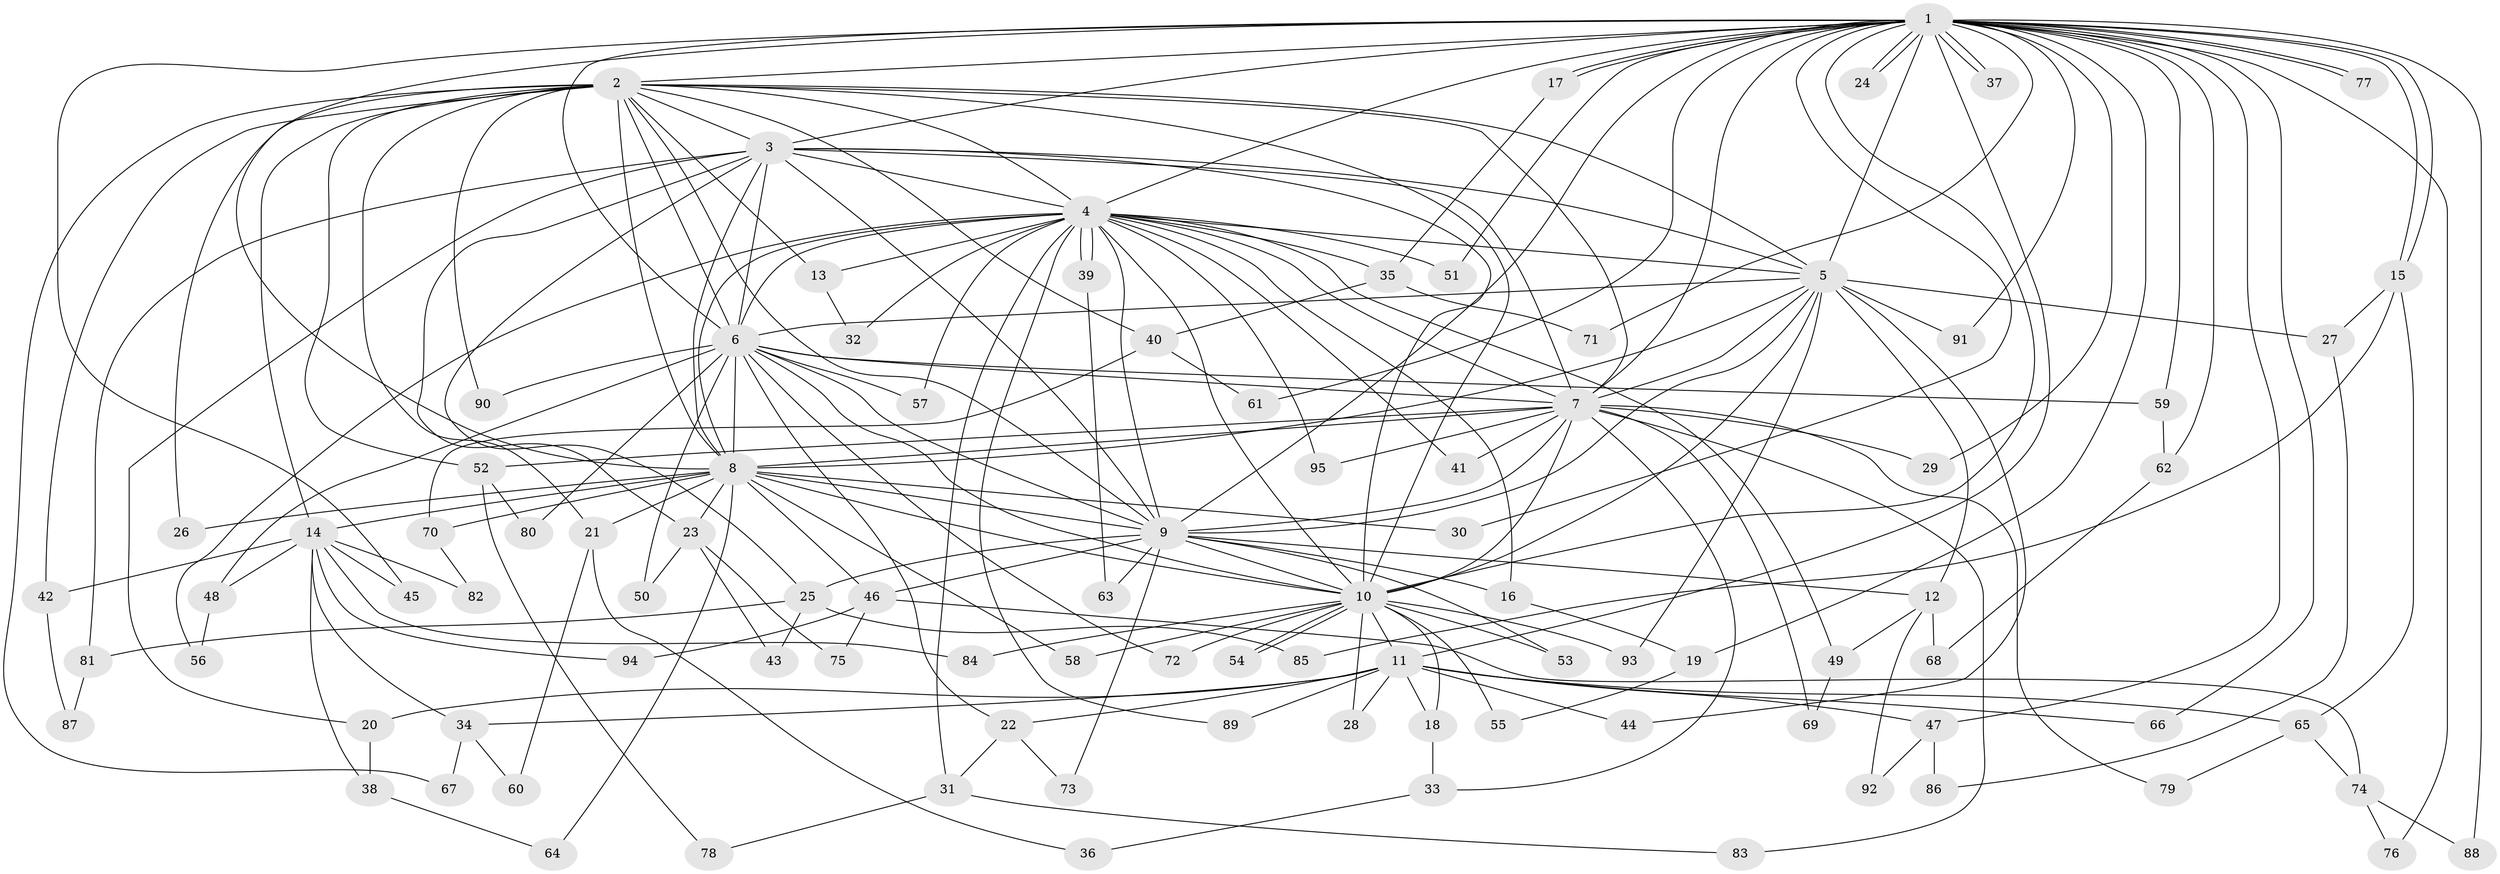 // Generated by graph-tools (version 1.1) at 2025/45/03/09/25 04:45:45]
// undirected, 95 vertices, 215 edges
graph export_dot {
graph [start="1"]
  node [color=gray90,style=filled];
  1;
  2;
  3;
  4;
  5;
  6;
  7;
  8;
  9;
  10;
  11;
  12;
  13;
  14;
  15;
  16;
  17;
  18;
  19;
  20;
  21;
  22;
  23;
  24;
  25;
  26;
  27;
  28;
  29;
  30;
  31;
  32;
  33;
  34;
  35;
  36;
  37;
  38;
  39;
  40;
  41;
  42;
  43;
  44;
  45;
  46;
  47;
  48;
  49;
  50;
  51;
  52;
  53;
  54;
  55;
  56;
  57;
  58;
  59;
  60;
  61;
  62;
  63;
  64;
  65;
  66;
  67;
  68;
  69;
  70;
  71;
  72;
  73;
  74;
  75;
  76;
  77;
  78;
  79;
  80;
  81;
  82;
  83;
  84;
  85;
  86;
  87;
  88;
  89;
  90;
  91;
  92;
  93;
  94;
  95;
  1 -- 2;
  1 -- 3;
  1 -- 4;
  1 -- 5;
  1 -- 6;
  1 -- 7;
  1 -- 8;
  1 -- 9;
  1 -- 10;
  1 -- 11;
  1 -- 15;
  1 -- 15;
  1 -- 17;
  1 -- 17;
  1 -- 19;
  1 -- 24;
  1 -- 24;
  1 -- 29;
  1 -- 30;
  1 -- 37;
  1 -- 37;
  1 -- 45;
  1 -- 47;
  1 -- 51;
  1 -- 59;
  1 -- 61;
  1 -- 62;
  1 -- 66;
  1 -- 71;
  1 -- 76;
  1 -- 77;
  1 -- 77;
  1 -- 88;
  1 -- 91;
  2 -- 3;
  2 -- 4;
  2 -- 5;
  2 -- 6;
  2 -- 7;
  2 -- 8;
  2 -- 9;
  2 -- 10;
  2 -- 13;
  2 -- 14;
  2 -- 21;
  2 -- 26;
  2 -- 40;
  2 -- 42;
  2 -- 52;
  2 -- 67;
  2 -- 90;
  3 -- 4;
  3 -- 5;
  3 -- 6;
  3 -- 7;
  3 -- 8;
  3 -- 9;
  3 -- 10;
  3 -- 20;
  3 -- 23;
  3 -- 25;
  3 -- 81;
  4 -- 5;
  4 -- 6;
  4 -- 7;
  4 -- 8;
  4 -- 9;
  4 -- 10;
  4 -- 13;
  4 -- 16;
  4 -- 31;
  4 -- 32;
  4 -- 35;
  4 -- 39;
  4 -- 39;
  4 -- 41;
  4 -- 49;
  4 -- 51;
  4 -- 56;
  4 -- 57;
  4 -- 89;
  4 -- 95;
  5 -- 6;
  5 -- 7;
  5 -- 8;
  5 -- 9;
  5 -- 10;
  5 -- 12;
  5 -- 27;
  5 -- 44;
  5 -- 91;
  5 -- 93;
  6 -- 7;
  6 -- 8;
  6 -- 9;
  6 -- 10;
  6 -- 22;
  6 -- 48;
  6 -- 50;
  6 -- 57;
  6 -- 59;
  6 -- 72;
  6 -- 80;
  6 -- 90;
  7 -- 8;
  7 -- 9;
  7 -- 10;
  7 -- 29;
  7 -- 33;
  7 -- 41;
  7 -- 52;
  7 -- 69;
  7 -- 79;
  7 -- 83;
  7 -- 95;
  8 -- 9;
  8 -- 10;
  8 -- 14;
  8 -- 21;
  8 -- 23;
  8 -- 26;
  8 -- 30;
  8 -- 46;
  8 -- 58;
  8 -- 64;
  8 -- 70;
  9 -- 10;
  9 -- 12;
  9 -- 16;
  9 -- 25;
  9 -- 46;
  9 -- 53;
  9 -- 63;
  9 -- 73;
  10 -- 11;
  10 -- 18;
  10 -- 28;
  10 -- 53;
  10 -- 54;
  10 -- 54;
  10 -- 55;
  10 -- 58;
  10 -- 72;
  10 -- 84;
  10 -- 93;
  11 -- 18;
  11 -- 20;
  11 -- 22;
  11 -- 28;
  11 -- 34;
  11 -- 44;
  11 -- 47;
  11 -- 65;
  11 -- 66;
  11 -- 89;
  12 -- 49;
  12 -- 68;
  12 -- 92;
  13 -- 32;
  14 -- 34;
  14 -- 38;
  14 -- 42;
  14 -- 45;
  14 -- 48;
  14 -- 82;
  14 -- 84;
  14 -- 94;
  15 -- 27;
  15 -- 65;
  15 -- 85;
  16 -- 19;
  17 -- 35;
  18 -- 33;
  19 -- 55;
  20 -- 38;
  21 -- 36;
  21 -- 60;
  22 -- 31;
  22 -- 73;
  23 -- 43;
  23 -- 50;
  23 -- 75;
  25 -- 43;
  25 -- 81;
  25 -- 85;
  27 -- 86;
  31 -- 78;
  31 -- 83;
  33 -- 36;
  34 -- 60;
  34 -- 67;
  35 -- 40;
  35 -- 71;
  38 -- 64;
  39 -- 63;
  40 -- 61;
  40 -- 70;
  42 -- 87;
  46 -- 74;
  46 -- 75;
  46 -- 94;
  47 -- 86;
  47 -- 92;
  48 -- 56;
  49 -- 69;
  52 -- 78;
  52 -- 80;
  59 -- 62;
  62 -- 68;
  65 -- 74;
  65 -- 79;
  70 -- 82;
  74 -- 76;
  74 -- 88;
  81 -- 87;
}
